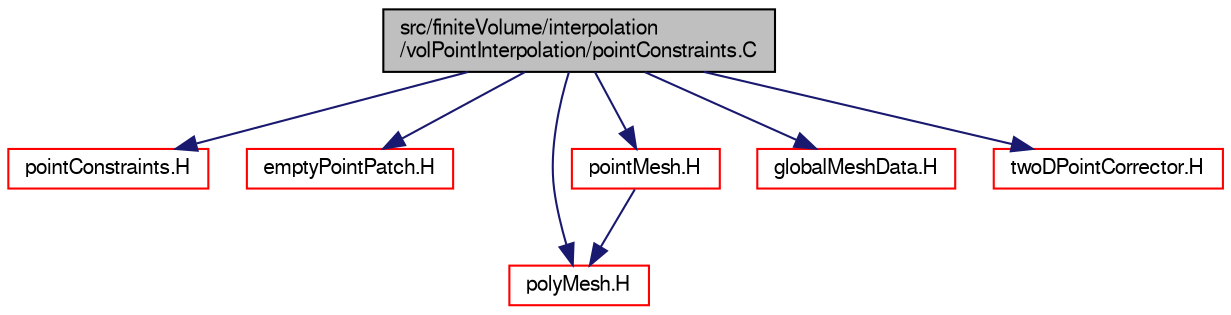 digraph "src/finiteVolume/interpolation/volPointInterpolation/pointConstraints.C"
{
  bgcolor="transparent";
  edge [fontname="FreeSans",fontsize="10",labelfontname="FreeSans",labelfontsize="10"];
  node [fontname="FreeSans",fontsize="10",shape=record];
  Node0 [label="src/finiteVolume/interpolation\l/volPointInterpolation/pointConstraints.C",height=0.2,width=0.4,color="black", fillcolor="grey75", style="filled", fontcolor="black"];
  Node0 -> Node1 [color="midnightblue",fontsize="10",style="solid",fontname="FreeSans"];
  Node1 [label="pointConstraints.H",height=0.2,width=0.4,color="red",URL="$a04328.html"];
  Node0 -> Node129 [color="midnightblue",fontsize="10",style="solid",fontname="FreeSans"];
  Node129 [label="emptyPointPatch.H",height=0.2,width=0.4,color="red",URL="$a11450.html"];
  Node0 -> Node175 [color="midnightblue",fontsize="10",style="solid",fontname="FreeSans"];
  Node175 [label="polyMesh.H",height=0.2,width=0.4,color="red",URL="$a11630.html"];
  Node0 -> Node232 [color="midnightblue",fontsize="10",style="solid",fontname="FreeSans"];
  Node232 [label="pointMesh.H",height=0.2,width=0.4,color="red",URL="$a11399.html"];
  Node232 -> Node175 [color="midnightblue",fontsize="10",style="solid",fontname="FreeSans"];
  Node0 -> Node236 [color="midnightblue",fontsize="10",style="solid",fontname="FreeSans"];
  Node236 [label="globalMeshData.H",height=0.2,width=0.4,color="red",URL="$a11534.html"];
  Node0 -> Node249 [color="midnightblue",fontsize="10",style="solid",fontname="FreeSans"];
  Node249 [label="twoDPointCorrector.H",height=0.2,width=0.4,color="red",URL="$a08270.html"];
}
